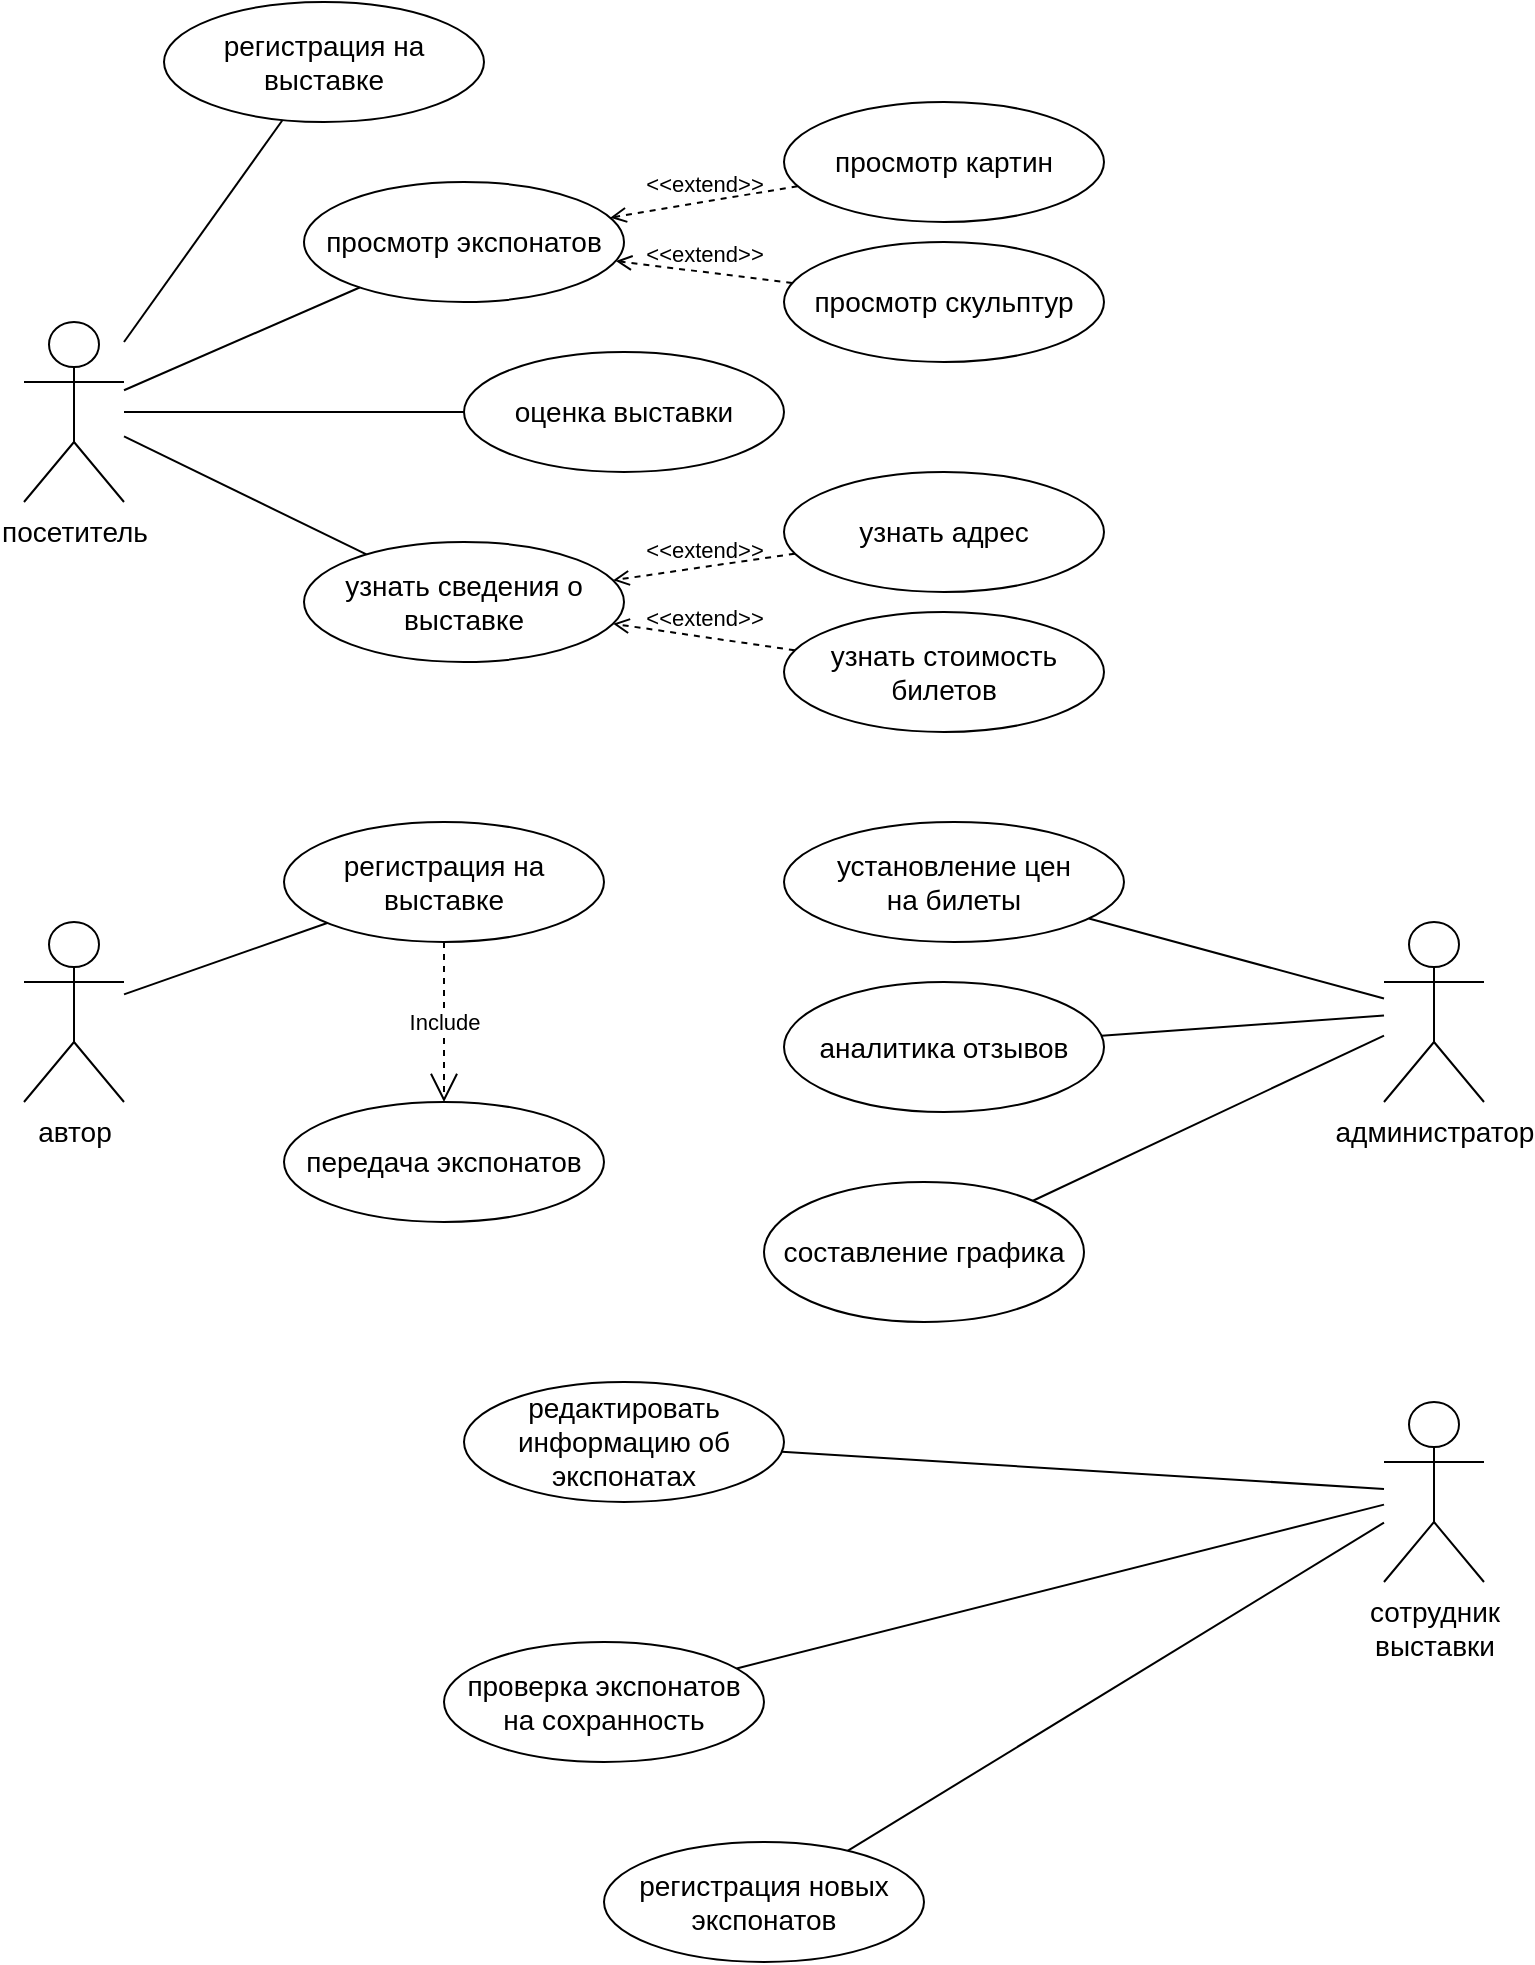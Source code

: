 <mxfile version="15.4.0" type="device"><diagram id="RXkYxC6cQjv5jpIJ6nsY" name="Страница 1"><mxGraphModel dx="1024" dy="592" grid="1" gridSize="10" guides="1" tooltips="1" connect="1" arrows="1" fold="1" page="1" pageScale="1" pageWidth="827" pageHeight="1169" math="0" shadow="0"><root><mxCell id="0"/><mxCell id="1" parent="0"/><mxCell id="jTPdTnIN6dEd3ZTVsYPK-1" value="&lt;font style=&quot;font-size: 14px&quot;&gt;посетитель&lt;/font&gt;" style="shape=umlActor;verticalLabelPosition=bottom;verticalAlign=top;html=1;outlineConnect=0;" parent="1" vertex="1"><mxGeometry x="20" y="180" width="50" height="90" as="geometry"/></mxCell><mxCell id="jTPdTnIN6dEd3ZTVsYPK-16" value="&lt;font style=&quot;font-size: 14px&quot;&gt;сотрудник&lt;br&gt;выставки&lt;br&gt;&lt;/font&gt;" style="shape=umlActor;verticalLabelPosition=bottom;verticalAlign=top;html=1;outlineConnect=0;" parent="1" vertex="1"><mxGeometry x="700" y="720" width="50" height="90" as="geometry"/></mxCell><mxCell id="jTPdTnIN6dEd3ZTVsYPK-17" value="&lt;font style=&quot;font-size: 14px&quot;&gt;редактировать информацию об экспонатах&lt;/font&gt;" style="ellipse;whiteSpace=wrap;html=1;" parent="1" vertex="1"><mxGeometry x="240" y="710" width="160" height="60" as="geometry"/></mxCell><mxCell id="jTPdTnIN6dEd3ZTVsYPK-21" value="" style="endArrow=none;html=1;" parent="1" source="jTPdTnIN6dEd3ZTVsYPK-16" target="jTPdTnIN6dEd3ZTVsYPK-26" edge="1"><mxGeometry width="50" height="50" relative="1" as="geometry"><mxPoint x="330" y="900" as="sourcePoint"/><mxPoint x="390" y="1000" as="targetPoint"/></mxGeometry></mxCell><mxCell id="jTPdTnIN6dEd3ZTVsYPK-22" value="" style="endArrow=none;html=1;" parent="1" source="jTPdTnIN6dEd3ZTVsYPK-16" target="jTPdTnIN6dEd3ZTVsYPK-17" edge="1"><mxGeometry width="50" height="50" relative="1" as="geometry"><mxPoint x="330" y="900" as="sourcePoint"/><mxPoint x="460" y="900" as="targetPoint"/></mxGeometry></mxCell><mxCell id="jTPdTnIN6dEd3ZTVsYPK-26" value="&lt;font style=&quot;font-size: 14px&quot;&gt;регистрация новых экспонатов&lt;/font&gt;" style="ellipse;whiteSpace=wrap;html=1;" parent="1" vertex="1"><mxGeometry x="310" y="940" width="160" height="60" as="geometry"/></mxCell><mxCell id="jTPdTnIN6dEd3ZTVsYPK-27" value="&lt;span style=&quot;font-size: 14px&quot;&gt;проверка экспонатов &lt;br&gt;на сохранность&lt;/span&gt;" style="ellipse;whiteSpace=wrap;html=1;" parent="1" vertex="1"><mxGeometry x="230" y="840" width="160" height="60" as="geometry"/></mxCell><mxCell id="jTPdTnIN6dEd3ZTVsYPK-29" value="" style="endArrow=none;html=1;" parent="1" source="jTPdTnIN6dEd3ZTVsYPK-16" target="jTPdTnIN6dEd3ZTVsYPK-27" edge="1"><mxGeometry width="50" height="50" relative="1" as="geometry"><mxPoint x="330" y="900" as="sourcePoint"/><mxPoint x="420" y="820" as="targetPoint"/></mxGeometry></mxCell><mxCell id="jTPdTnIN6dEd3ZTVsYPK-30" value="&lt;font style=&quot;font-size: 14px&quot;&gt;администратор&lt;/font&gt;" style="shape=umlActor;verticalLabelPosition=bottom;verticalAlign=top;html=1;outlineConnect=0;" parent="1" vertex="1"><mxGeometry x="700" y="480" width="50" height="90" as="geometry"/></mxCell><mxCell id="jTPdTnIN6dEd3ZTVsYPK-37" value="&lt;font style=&quot;font-size: 14px&quot;&gt;автор&lt;br&gt;&lt;/font&gt;" style="shape=umlActor;verticalLabelPosition=bottom;verticalAlign=top;html=1;outlineConnect=0;" parent="1" vertex="1"><mxGeometry x="20" y="480" width="50" height="90" as="geometry"/></mxCell><mxCell id="jTPdTnIN6dEd3ZTVsYPK-38" value="&lt;font style=&quot;font-size: 14px&quot;&gt;регистрация на выставке&lt;/font&gt;" style="ellipse;whiteSpace=wrap;html=1;" parent="1" vertex="1"><mxGeometry x="150" y="430" width="160" height="60" as="geometry"/></mxCell><mxCell id="jTPdTnIN6dEd3ZTVsYPK-41" value="" style="endArrow=none;html=1;" parent="1" source="jTPdTnIN6dEd3ZTVsYPK-37" target="jTPdTnIN6dEd3ZTVsYPK-38" edge="1"><mxGeometry width="50" height="50" relative="1" as="geometry"><mxPoint x="570" y="590" as="sourcePoint"/><mxPoint x="700" y="590" as="targetPoint"/></mxGeometry></mxCell><mxCell id="jTPdTnIN6dEd3ZTVsYPK-46" value="&lt;font style=&quot;font-size: 14px&quot;&gt;просмотр экспонатов&lt;br&gt;&lt;/font&gt;" style="ellipse;whiteSpace=wrap;html=1;" parent="1" vertex="1"><mxGeometry x="160" y="110" width="160" height="60" as="geometry"/></mxCell><mxCell id="jTPdTnIN6dEd3ZTVsYPK-47" value="" style="endArrow=none;html=1;" parent="1" source="jTPdTnIN6dEd3ZTVsYPK-1" target="jTPdTnIN6dEd3ZTVsYPK-50" edge="1"><mxGeometry width="50" height="50" relative="1" as="geometry"><mxPoint x="90" y="230" as="sourcePoint"/><mxPoint x="150" y="230" as="targetPoint"/></mxGeometry></mxCell><mxCell id="jTPdTnIN6dEd3ZTVsYPK-49" value="" style="endArrow=none;html=1;" parent="1" source="jTPdTnIN6dEd3ZTVsYPK-1" target="jTPdTnIN6dEd3ZTVsYPK-46" edge="1"><mxGeometry width="50" height="50" relative="1" as="geometry"><mxPoint x="90" y="230" as="sourcePoint"/><mxPoint x="220" y="230" as="targetPoint"/></mxGeometry></mxCell><mxCell id="jTPdTnIN6dEd3ZTVsYPK-50" value="&lt;span style=&quot;font-size: 14px&quot;&gt;узнать сведения о выставке&lt;br&gt;&lt;/span&gt;" style="ellipse;whiteSpace=wrap;html=1;" parent="1" vertex="1"><mxGeometry x="160" y="290" width="160" height="60" as="geometry"/></mxCell><mxCell id="jTPdTnIN6dEd3ZTVsYPK-52" value="&lt;span style=&quot;font-size: 14px&quot;&gt;оценка выставки&lt;/span&gt;" style="ellipse;whiteSpace=wrap;html=1;" parent="1" vertex="1"><mxGeometry x="240" y="195" width="160" height="60" as="geometry"/></mxCell><mxCell id="jTPdTnIN6dEd3ZTVsYPK-53" value="" style="endArrow=none;html=1;" parent="1" source="jTPdTnIN6dEd3ZTVsYPK-1" target="jTPdTnIN6dEd3ZTVsYPK-52" edge="1"><mxGeometry width="50" height="50" relative="1" as="geometry"><mxPoint x="90" y="230" as="sourcePoint"/><mxPoint x="180" y="150" as="targetPoint"/></mxGeometry></mxCell><mxCell id="jTPdTnIN6dEd3ZTVsYPK-54" value="&lt;font style=&quot;font-size: 14px&quot;&gt;установление цен&lt;br&gt;на билеты&lt;br&gt;&lt;/font&gt;" style="ellipse;whiteSpace=wrap;html=1;" parent="1" vertex="1"><mxGeometry x="400" y="430" width="170" height="60" as="geometry"/></mxCell><mxCell id="jTPdTnIN6dEd3ZTVsYPK-55" value="" style="endArrow=none;html=1;" parent="1" source="jTPdTnIN6dEd3ZTVsYPK-30" target="jTPdTnIN6dEd3ZTVsYPK-57" edge="1"><mxGeometry width="50" height="50" relative="1" as="geometry"><mxPoint x="490" y="520" as="sourcePoint"/><mxPoint x="550" y="520" as="targetPoint"/></mxGeometry></mxCell><mxCell id="jTPdTnIN6dEd3ZTVsYPK-56" value="" style="endArrow=none;html=1;" parent="1" source="jTPdTnIN6dEd3ZTVsYPK-30" target="jTPdTnIN6dEd3ZTVsYPK-54" edge="1"><mxGeometry width="50" height="50" relative="1" as="geometry"><mxPoint x="490" y="520" as="sourcePoint"/><mxPoint x="620" y="520" as="targetPoint"/></mxGeometry></mxCell><mxCell id="jTPdTnIN6dEd3ZTVsYPK-57" value="&lt;span style=&quot;font-size: 14px&quot;&gt;составление графика&lt;/span&gt;" style="ellipse;whiteSpace=wrap;html=1;" parent="1" vertex="1"><mxGeometry x="390" y="610" width="160" height="70" as="geometry"/></mxCell><mxCell id="jTPdTnIN6dEd3ZTVsYPK-58" value="&lt;span style=&quot;font-size: 14px&quot;&gt;аналитика отзывов&lt;/span&gt;" style="ellipse;whiteSpace=wrap;html=1;" parent="1" vertex="1"><mxGeometry x="400" y="510" width="160" height="65" as="geometry"/></mxCell><mxCell id="jTPdTnIN6dEd3ZTVsYPK-59" value="" style="endArrow=none;html=1;" parent="1" source="jTPdTnIN6dEd3ZTVsYPK-30" target="jTPdTnIN6dEd3ZTVsYPK-58" edge="1"><mxGeometry width="50" height="50" relative="1" as="geometry"><mxPoint x="490" y="520" as="sourcePoint"/><mxPoint x="580" y="440" as="targetPoint"/></mxGeometry></mxCell><mxCell id="jTPdTnIN6dEd3ZTVsYPK-63" value="Include" style="endArrow=open;endSize=12;dashed=1;html=1;targetPerimeterSpacing=0;" parent="1" source="jTPdTnIN6dEd3ZTVsYPK-38" target="jTPdTnIN6dEd3ZTVsYPK-64" edge="1"><mxGeometry width="160" relative="1" as="geometry"><mxPoint x="1010" y="170" as="sourcePoint"/><mxPoint x="860" y="190" as="targetPoint"/><Array as="points"/></mxGeometry></mxCell><mxCell id="jTPdTnIN6dEd3ZTVsYPK-64" value="&lt;span style=&quot;font-size: 14px&quot;&gt;передача экспонатов&lt;/span&gt;" style="ellipse;whiteSpace=wrap;html=1;" parent="1" vertex="1"><mxGeometry x="150" y="570" width="160" height="60" as="geometry"/></mxCell><mxCell id="4VtLAkC79cZyieqlHN57-1" value="&lt;font style=&quot;font-size: 14px&quot;&gt;просмотр картин&lt;/font&gt;" style="ellipse;whiteSpace=wrap;html=1;" parent="1" vertex="1"><mxGeometry x="400" y="70" width="160" height="60" as="geometry"/></mxCell><mxCell id="4VtLAkC79cZyieqlHN57-2" value="&lt;font style=&quot;font-size: 14px&quot;&gt;просмотр скульптур&lt;/font&gt;" style="ellipse;whiteSpace=wrap;html=1;" parent="1" vertex="1"><mxGeometry x="400" y="140" width="160" height="60" as="geometry"/></mxCell><mxCell id="4VtLAkC79cZyieqlHN57-3" value="&amp;lt;&amp;lt;extend&amp;gt;&amp;gt;" style="html=1;verticalAlign=bottom;labelBackgroundColor=none;endArrow=open;endFill=0;dashed=1;" parent="1" source="4VtLAkC79cZyieqlHN57-1" target="jTPdTnIN6dEd3ZTVsYPK-46" edge="1"><mxGeometry width="160" relative="1" as="geometry"><mxPoint x="-120" y="390" as="sourcePoint"/><mxPoint x="330" y="90" as="targetPoint"/></mxGeometry></mxCell><mxCell id="4VtLAkC79cZyieqlHN57-4" value="&amp;lt;&amp;lt;extend&amp;gt;&amp;gt;" style="html=1;verticalAlign=bottom;labelBackgroundColor=none;endArrow=open;endFill=0;dashed=1;" parent="1" source="4VtLAkC79cZyieqlHN57-2" target="jTPdTnIN6dEd3ZTVsYPK-46" edge="1"><mxGeometry width="160" relative="1" as="geometry"><mxPoint x="316.784" y="133.483" as="sourcePoint"/><mxPoint x="360" y="230" as="targetPoint"/></mxGeometry></mxCell><mxCell id="4VtLAkC79cZyieqlHN57-5" value="&lt;font style=&quot;font-size: 14px&quot;&gt;узнать адрес&lt;/font&gt;" style="ellipse;whiteSpace=wrap;html=1;" parent="1" vertex="1"><mxGeometry x="400" y="255" width="160" height="60" as="geometry"/></mxCell><mxCell id="4VtLAkC79cZyieqlHN57-6" value="&lt;font style=&quot;font-size: 14px&quot;&gt;узнать стоимость билетов&lt;/font&gt;" style="ellipse;whiteSpace=wrap;html=1;" parent="1" vertex="1"><mxGeometry x="400" y="325" width="160" height="60" as="geometry"/></mxCell><mxCell id="4VtLAkC79cZyieqlHN57-7" value="&amp;lt;&amp;lt;extend&amp;gt;&amp;gt;" style="html=1;verticalAlign=bottom;labelBackgroundColor=none;endArrow=open;endFill=0;dashed=1;" parent="1" source="4VtLAkC79cZyieqlHN57-5" target="jTPdTnIN6dEd3ZTVsYPK-50" edge="1"><mxGeometry width="160" relative="1" as="geometry"><mxPoint x="413.973" y="170.663" as="sourcePoint"/><mxPoint x="325.895" y="159.487" as="targetPoint"/></mxGeometry></mxCell><mxCell id="4VtLAkC79cZyieqlHN57-8" value="&amp;lt;&amp;lt;extend&amp;gt;&amp;gt;" style="html=1;verticalAlign=bottom;labelBackgroundColor=none;endArrow=open;endFill=0;dashed=1;" parent="1" source="4VtLAkC79cZyieqlHN57-6" target="jTPdTnIN6dEd3ZTVsYPK-50" edge="1"><mxGeometry width="160" relative="1" as="geometry"><mxPoint x="415.574" y="306.002" as="sourcePoint"/><mxPoint x="324.759" y="319.32" as="targetPoint"/></mxGeometry></mxCell><mxCell id="at1srJZLcPFizByTCeAm-1" value="&lt;font style=&quot;font-size: 14px&quot;&gt;регистрация на выставке&lt;br&gt;&lt;/font&gt;" style="ellipse;whiteSpace=wrap;html=1;" vertex="1" parent="1"><mxGeometry x="90" y="20" width="160" height="60" as="geometry"/></mxCell><mxCell id="at1srJZLcPFizByTCeAm-2" value="" style="endArrow=none;html=1;" edge="1" parent="1" source="jTPdTnIN6dEd3ZTVsYPK-1" target="at1srJZLcPFizByTCeAm-1"><mxGeometry width="50" height="50" relative="1" as="geometry"><mxPoint x="80" y="224.103" as="sourcePoint"/><mxPoint x="197.827" y="172.742" as="targetPoint"/></mxGeometry></mxCell></root></mxGraphModel></diagram></mxfile>